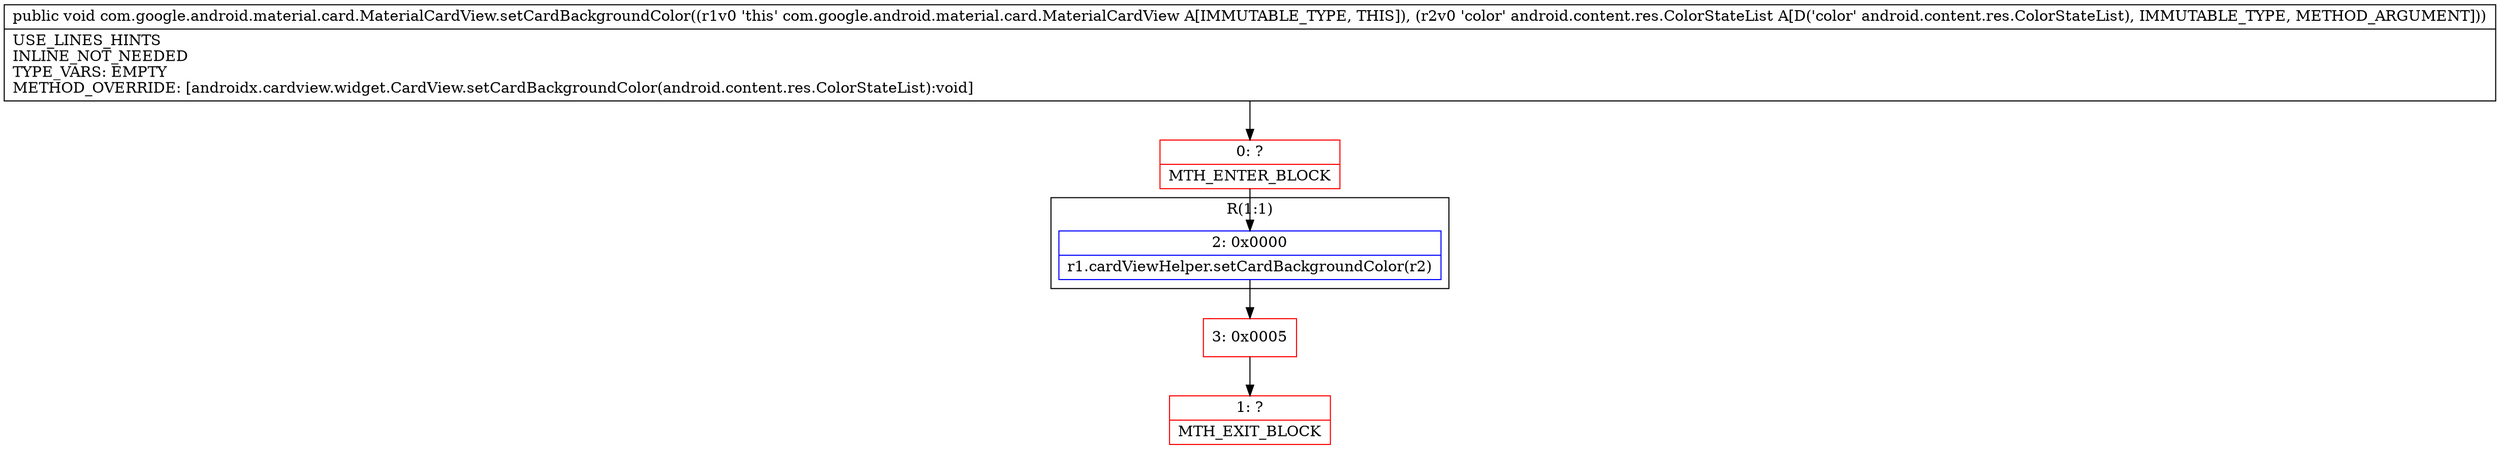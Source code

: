 digraph "CFG forcom.google.android.material.card.MaterialCardView.setCardBackgroundColor(Landroid\/content\/res\/ColorStateList;)V" {
subgraph cluster_Region_492576578 {
label = "R(1:1)";
node [shape=record,color=blue];
Node_2 [shape=record,label="{2\:\ 0x0000|r1.cardViewHelper.setCardBackgroundColor(r2)\l}"];
}
Node_0 [shape=record,color=red,label="{0\:\ ?|MTH_ENTER_BLOCK\l}"];
Node_3 [shape=record,color=red,label="{3\:\ 0x0005}"];
Node_1 [shape=record,color=red,label="{1\:\ ?|MTH_EXIT_BLOCK\l}"];
MethodNode[shape=record,label="{public void com.google.android.material.card.MaterialCardView.setCardBackgroundColor((r1v0 'this' com.google.android.material.card.MaterialCardView A[IMMUTABLE_TYPE, THIS]), (r2v0 'color' android.content.res.ColorStateList A[D('color' android.content.res.ColorStateList), IMMUTABLE_TYPE, METHOD_ARGUMENT]))  | USE_LINES_HINTS\lINLINE_NOT_NEEDED\lTYPE_VARS: EMPTY\lMETHOD_OVERRIDE: [androidx.cardview.widget.CardView.setCardBackgroundColor(android.content.res.ColorStateList):void]\l}"];
MethodNode -> Node_0;Node_2 -> Node_3;
Node_0 -> Node_2;
Node_3 -> Node_1;
}

